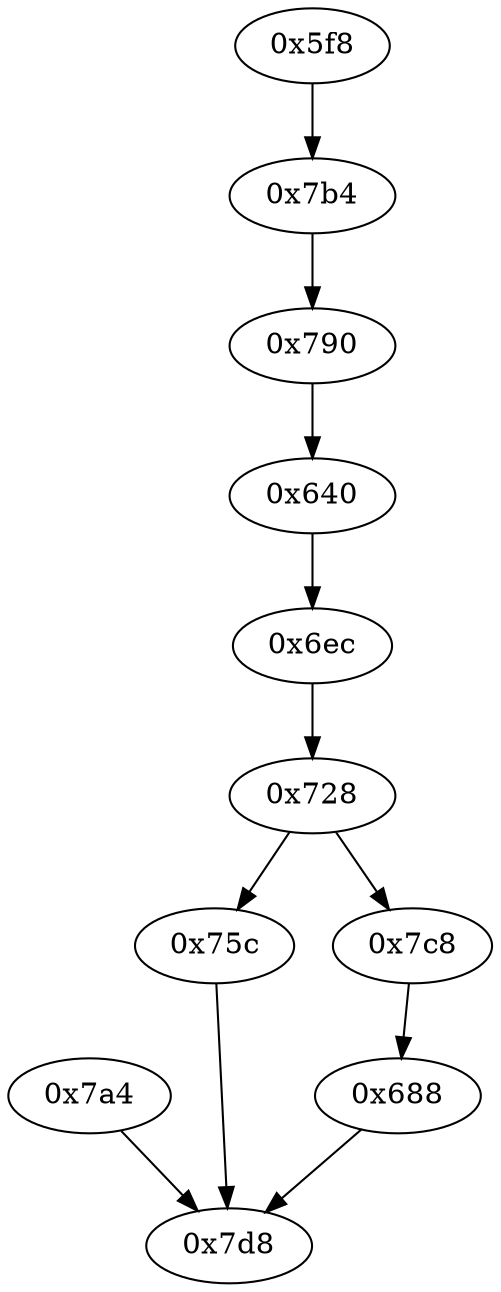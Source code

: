strict digraph "" {
	"0x728"	 [opcode="[u'ldr', u'ldr', u'ldr', u'cmp', u'mov', u'b']"];
	"0x75c"	 [opcode="[u'mov', u'bl', u'ldr', u'b']"];
	"0x728" -> "0x75c";
	"0x7c8"	 [opcode="[u'mov', u'bl', u'ldr', u'b']"];
	"0x728" -> "0x7c8";
	"0x688"	 [opcode="[u'ldr', u'cmp', u'mov', u'mov', u'b']"];
	"0x7d8"	 [opcode="[u'mov', u'sub', u'pop']"];
	"0x688" -> "0x7d8";
	"0x790"	 [opcode="[u'ldr', u'ldrb', u'strb', u'ldr', u'b']"];
	"0x640"	 [opcode="[u'ldr', u'cmp', u'mov', u'ldr']"];
	"0x790" -> "0x640";
	"0x6ec"	 [opcode="[u'ldrb', u'str', u'ldr', u'b']"];
	"0x6ec" -> "0x728";
	"0x75c" -> "0x7d8";
	"0x640" -> "0x6ec";
	"0x7a4"	 [opcode="[u'mov', u'bl', u'ldr', u'b']"];
	"0x7a4" -> "0x7d8";
	"0x7c8" -> "0x688";
	"0x7b4"	 [opcode="[u'ldr', u'ldr', u'str', u'ldr', u'b']"];
	"0x7b4" -> "0x790";
	"0x5f8"	 [opcode="[u'push', u'add', u'sub', u'cmp', u'ldr', u'add', u'str', u'ldr', u'ldr', u'add', u'ldr', u'mov', u'ldr', u'ldr', u'add', u'ldr', \
u'add', u'b']"];
	"0x5f8" -> "0x7b4";
}
